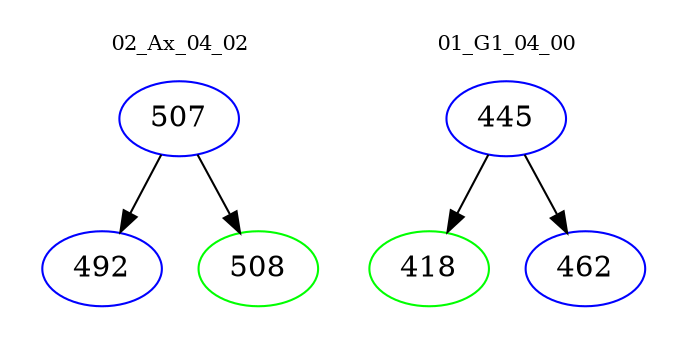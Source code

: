 digraph{
subgraph cluster_0 {
color = white
label = "02_Ax_04_02";
fontsize=10;
T0_507 [label="507", color="blue"]
T0_507 -> T0_492 [color="black"]
T0_492 [label="492", color="blue"]
T0_507 -> T0_508 [color="black"]
T0_508 [label="508", color="green"]
}
subgraph cluster_1 {
color = white
label = "01_G1_04_00";
fontsize=10;
T1_445 [label="445", color="blue"]
T1_445 -> T1_418 [color="black"]
T1_418 [label="418", color="green"]
T1_445 -> T1_462 [color="black"]
T1_462 [label="462", color="blue"]
}
}
